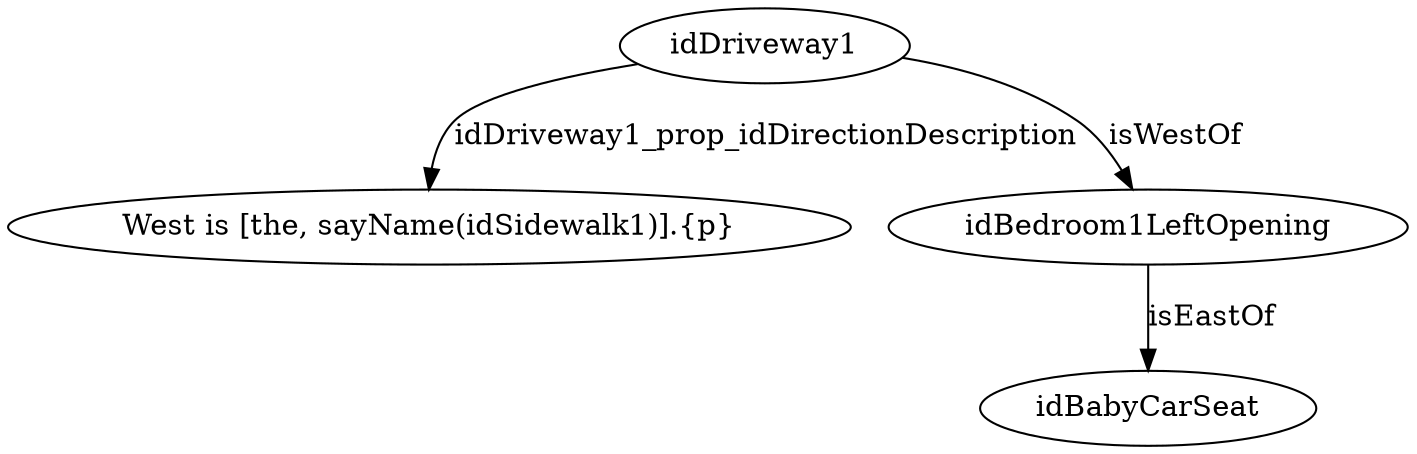 strict digraph  {
idDriveway1 [node_type=entity_node, root=root];
"West is [the, sayName(idSidewalk1)].{p}";
idBedroom1LeftOpening;
idBabyCarSeat;
idDriveway1 -> "West is [the, sayName(idSidewalk1)].{p}"  [edge_type=property, label=idDriveway1_prop_idDirectionDescription];
idDriveway1 -> idBedroom1LeftOpening  [edge_type=relationship, label=isWestOf];
idBedroom1LeftOpening -> idBabyCarSeat  [edge_type=relationship, label=isEastOf];
}
